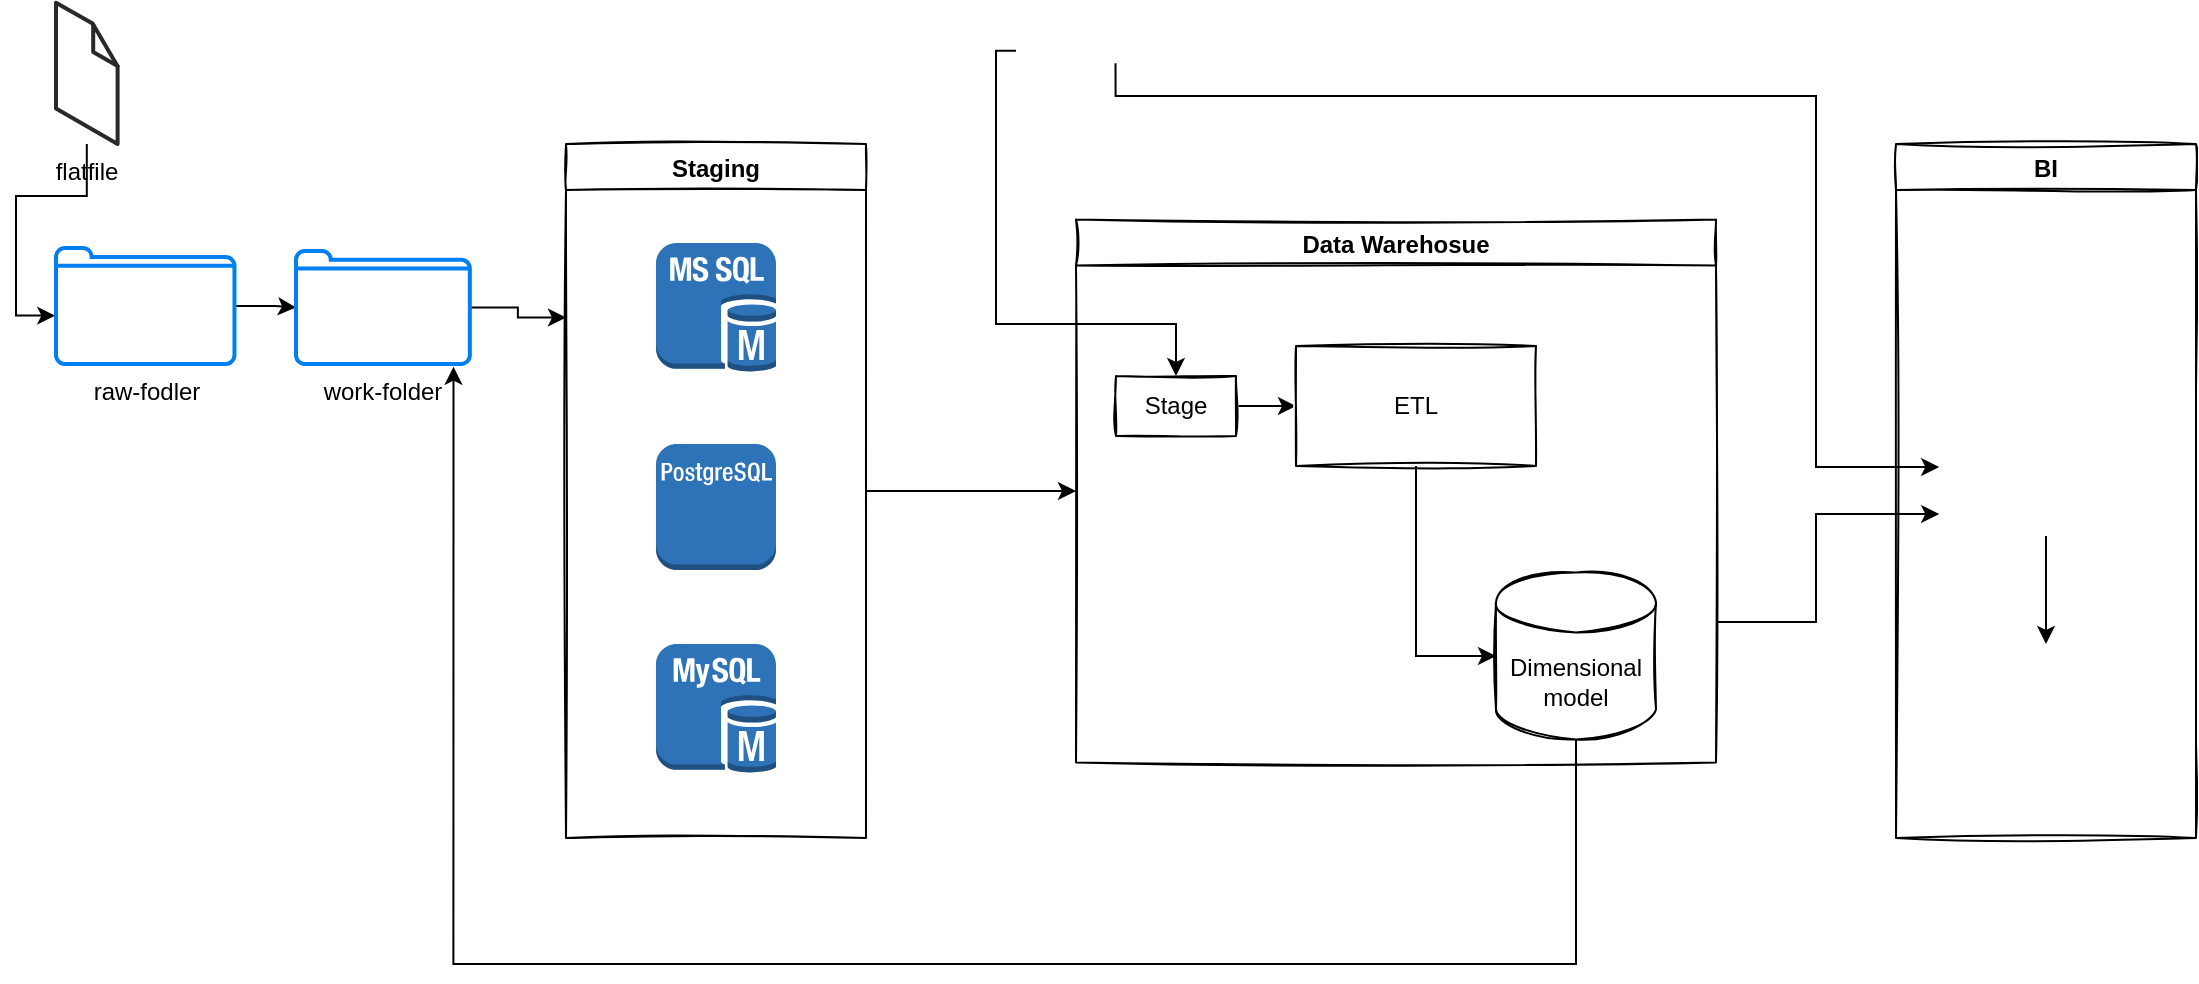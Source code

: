 <mxfile version="14.9.2" type="device" pages="2"><diagram id="dENaz6ImrjyekTZDpWiP" name="data-pipeline"><mxGraphModel dx="1221" dy="644" grid="1" gridSize="10" guides="1" tooltips="1" connect="1" arrows="1" fold="1" page="1" pageScale="1" pageWidth="850" pageHeight="1100" math="0" shadow="0"><root><mxCell id="0"/><mxCell id="1" parent="0"/><mxCell id="Mzzxjy7jzF-vHw1KmqbQ-26" style="edgeStyle=orthogonalEdgeStyle;rounded=0;orthogonalLoop=1;jettySize=auto;html=1;entryX=-0.004;entryY=0.583;entryDx=0;entryDy=0;entryPerimeter=0;" edge="1" parent="1" source="Mzzxjy7jzF-vHw1KmqbQ-1" target="Mzzxjy7jzF-vHw1KmqbQ-2"><mxGeometry relative="1" as="geometry"/></mxCell><mxCell id="Mzzxjy7jzF-vHw1KmqbQ-1" value="flatfile" style="verticalLabelPosition=bottom;html=1;verticalAlign=top;strokeWidth=1;align=center;outlineConnect=0;dashed=0;outlineConnect=0;shape=mxgraph.aws3d.file;aspect=fixed;strokeColor=#292929;" vertex="1" parent="1"><mxGeometry x="40" y="179.4" width="30.8" height="70.6" as="geometry"/></mxCell><mxCell id="Mzzxjy7jzF-vHw1KmqbQ-7" style="edgeStyle=orthogonalEdgeStyle;rounded=0;orthogonalLoop=1;jettySize=auto;html=1;" edge="1" parent="1" source="Mzzxjy7jzF-vHw1KmqbQ-2" target="Mzzxjy7jzF-vHw1KmqbQ-6"><mxGeometry relative="1" as="geometry"/></mxCell><mxCell id="Mzzxjy7jzF-vHw1KmqbQ-2" value="raw-fodler" style="html=1;verticalLabelPosition=bottom;align=center;labelBackgroundColor=#ffffff;verticalAlign=top;strokeWidth=2;strokeColor=#0080F0;shadow=0;dashed=0;shape=mxgraph.ios7.icons.folder;" vertex="1" parent="1"><mxGeometry x="40" y="302" width="89.23" height="58" as="geometry"/></mxCell><mxCell id="Mzzxjy7jzF-vHw1KmqbQ-3" value="" style="outlineConnect=0;dashed=0;verticalLabelPosition=bottom;verticalAlign=top;align=center;html=1;shape=mxgraph.aws3.ms_sql_instance;fillColor=#2E73B8;gradientColor=none;" vertex="1" parent="1"><mxGeometry x="340" y="299.5" width="60" height="64.5" as="geometry"/></mxCell><mxCell id="Mzzxjy7jzF-vHw1KmqbQ-4" value="" style="outlineConnect=0;dashed=0;verticalLabelPosition=bottom;verticalAlign=top;align=center;html=1;shape=mxgraph.aws3.postgre_sql_instance;fillColor=#2E73B8;gradientColor=none;" vertex="1" parent="1"><mxGeometry x="340" y="400" width="60" height="63" as="geometry"/></mxCell><mxCell id="Mzzxjy7jzF-vHw1KmqbQ-5" value="" style="outlineConnect=0;dashed=0;verticalLabelPosition=bottom;verticalAlign=top;align=center;html=1;shape=mxgraph.aws3.mysql_db_instance;fillColor=#2E73B8;gradientColor=none;" vertex="1" parent="1"><mxGeometry x="340" y="500" width="60" height="64.5" as="geometry"/></mxCell><mxCell id="Mzzxjy7jzF-vHw1KmqbQ-10" style="edgeStyle=orthogonalEdgeStyle;rounded=0;orthogonalLoop=1;jettySize=auto;html=1;entryX=0;entryY=0.25;entryDx=0;entryDy=0;" edge="1" parent="1" source="Mzzxjy7jzF-vHw1KmqbQ-6" target="Mzzxjy7jzF-vHw1KmqbQ-9"><mxGeometry relative="1" as="geometry"/></mxCell><mxCell id="Mzzxjy7jzF-vHw1KmqbQ-6" value="work-folder" style="html=1;verticalLabelPosition=bottom;align=center;labelBackgroundColor=#ffffff;verticalAlign=top;strokeWidth=2;strokeColor=#0080F0;shadow=0;dashed=0;shape=mxgraph.ios7.icons.folder;" vertex="1" parent="1"><mxGeometry x="160" y="303.5" width="86.92" height="56.5" as="geometry"/></mxCell><mxCell id="Mzzxjy7jzF-vHw1KmqbQ-13" style="edgeStyle=orthogonalEdgeStyle;rounded=0;orthogonalLoop=1;jettySize=auto;html=1;entryX=0;entryY=0.5;entryDx=0;entryDy=0;" edge="1" parent="1" source="Mzzxjy7jzF-vHw1KmqbQ-9" target="Mzzxjy7jzF-vHw1KmqbQ-11"><mxGeometry relative="1" as="geometry"/></mxCell><mxCell id="Mzzxjy7jzF-vHw1KmqbQ-9" value="Staging" style="swimlane;rounded=0;glass=0;sketch=1;" vertex="1" parent="1"><mxGeometry x="295" y="250" width="150" height="347" as="geometry"/></mxCell><mxCell id="Mzzxjy7jzF-vHw1KmqbQ-28" style="edgeStyle=orthogonalEdgeStyle;rounded=0;orthogonalLoop=1;jettySize=auto;html=1;entryX=0;entryY=0.75;entryDx=0;entryDy=0;" edge="1" parent="1" source="Mzzxjy7jzF-vHw1KmqbQ-11" target="Mzzxjy7jzF-vHw1KmqbQ-27"><mxGeometry relative="1" as="geometry"><Array as="points"><mxPoint x="920" y="489"/><mxPoint x="920" y="435"/><mxPoint x="982" y="435"/></Array></mxGeometry></mxCell><mxCell id="Mzzxjy7jzF-vHw1KmqbQ-11" value="Data Warehosue" style="swimlane;rounded=0;glass=0;sketch=1;" vertex="1" parent="1"><mxGeometry x="550" y="287.75" width="320" height="271.5" as="geometry"/></mxCell><mxCell id="Mzzxjy7jzF-vHw1KmqbQ-12" value="" style="shape=image;html=1;verticalAlign=top;verticalLabelPosition=bottom;labelBackgroundColor=#ffffff;imageAspect=0;aspect=fixed;image=https://cdn2.iconfinder.com/data/icons/free-color-outline-christmas/24/christmas-snow-snowflake-weather-winter-128.png;rounded=0;glass=0;sketch=1;" vertex="1" parent="Mzzxjy7jzF-vHw1KmqbQ-11"><mxGeometry x="270" y="30" width="40" height="40" as="geometry"/></mxCell><mxCell id="Mzzxjy7jzF-vHw1KmqbQ-20" style="edgeStyle=orthogonalEdgeStyle;rounded=0;orthogonalLoop=1;jettySize=auto;html=1;exitX=1;exitY=0.5;exitDx=0;exitDy=0;entryX=0;entryY=0.5;entryDx=0;entryDy=0;" edge="1" parent="Mzzxjy7jzF-vHw1KmqbQ-11" source="Mzzxjy7jzF-vHw1KmqbQ-16" target="Mzzxjy7jzF-vHw1KmqbQ-17"><mxGeometry relative="1" as="geometry"/></mxCell><mxCell id="Mzzxjy7jzF-vHw1KmqbQ-16" value="Stage" style="rounded=0;whiteSpace=wrap;html=1;glass=0;sketch=1;" vertex="1" parent="Mzzxjy7jzF-vHw1KmqbQ-11"><mxGeometry x="20" y="78.25" width="60" height="30" as="geometry"/></mxCell><mxCell id="Mzzxjy7jzF-vHw1KmqbQ-43" style="edgeStyle=orthogonalEdgeStyle;rounded=0;orthogonalLoop=1;jettySize=auto;html=1;entryX=0;entryY=0.5;entryDx=0;entryDy=0;entryPerimeter=0;" edge="1" parent="Mzzxjy7jzF-vHw1KmqbQ-11" source="Mzzxjy7jzF-vHw1KmqbQ-17" target="Mzzxjy7jzF-vHw1KmqbQ-42"><mxGeometry relative="1" as="geometry"/></mxCell><mxCell id="Mzzxjy7jzF-vHw1KmqbQ-17" value="ETL" style="rounded=0;whiteSpace=wrap;html=1;glass=0;sketch=1;" vertex="1" parent="Mzzxjy7jzF-vHw1KmqbQ-11"><mxGeometry x="110" y="63.25" width="120" height="60" as="geometry"/></mxCell><mxCell id="Mzzxjy7jzF-vHw1KmqbQ-42" value="Dimensional model" style="shape=cylinder3;whiteSpace=wrap;html=1;boundedLbl=1;backgroundOutline=1;size=15;rounded=0;glass=0;sketch=1;" vertex="1" parent="Mzzxjy7jzF-vHw1KmqbQ-11"><mxGeometry x="210" y="176.5" width="80" height="83.5" as="geometry"/></mxCell><mxCell id="Mzzxjy7jzF-vHw1KmqbQ-19" style="edgeStyle=orthogonalEdgeStyle;rounded=0;orthogonalLoop=1;jettySize=auto;html=1;entryX=0.5;entryY=0;entryDx=0;entryDy=0;" edge="1" parent="1" target="Mzzxjy7jzF-vHw1KmqbQ-16"><mxGeometry relative="1" as="geometry"><mxPoint x="520" y="203.412" as="sourcePoint"/><Array as="points"><mxPoint x="510" y="203"/><mxPoint x="510" y="340"/><mxPoint x="600" y="340"/></Array></mxGeometry></mxCell><mxCell id="Mzzxjy7jzF-vHw1KmqbQ-45" style="edgeStyle=orthogonalEdgeStyle;rounded=0;orthogonalLoop=1;jettySize=auto;html=1;entryX=0;entryY=0.25;entryDx=0;entryDy=0;exitX=0.995;exitY=0.63;exitDx=0;exitDy=0;exitPerimeter=0;" edge="1" parent="1" target="Mzzxjy7jzF-vHw1KmqbQ-27"><mxGeometry relative="1" as="geometry"><mxPoint x="569.75" y="209.64" as="sourcePoint"/><Array as="points"><mxPoint x="570" y="226"/><mxPoint x="920" y="226"/><mxPoint x="920" y="411"/></Array></mxGeometry></mxCell><mxCell id="Mzzxjy7jzF-vHw1KmqbQ-44" value="BI" style="swimlane;rounded=0;glass=0;sketch=1;" vertex="1" parent="1"><mxGeometry x="960" y="250" width="150" height="347" as="geometry"/></mxCell><mxCell id="Mzzxjy7jzF-vHw1KmqbQ-47" style="edgeStyle=orthogonalEdgeStyle;rounded=0;orthogonalLoop=1;jettySize=auto;html=1;entryX=0.5;entryY=0;entryDx=0;entryDy=0;" edge="1" parent="Mzzxjy7jzF-vHw1KmqbQ-44" source="Mzzxjy7jzF-vHw1KmqbQ-27" target="Mzzxjy7jzF-vHw1KmqbQ-46"><mxGeometry relative="1" as="geometry"/></mxCell><mxCell id="Mzzxjy7jzF-vHw1KmqbQ-27" value="" style="shape=image;verticalLabelPosition=bottom;labelBackgroundColor=#ffffff;verticalAlign=top;aspect=fixed;imageAspect=0;image=https://sereviso.com/wp-content/uploads/2018/06/power-bi-1.jpg;" vertex="1" parent="Mzzxjy7jzF-vHw1KmqbQ-44"><mxGeometry x="21.6" y="150" width="106.79" height="46" as="geometry"/></mxCell><mxCell id="Mzzxjy7jzF-vHw1KmqbQ-46" value="" style="shape=image;verticalLabelPosition=bottom;labelBackgroundColor=#ffffff;verticalAlign=top;aspect=fixed;imageAspect=0;image=https://images.squarespace-cdn.com/content/v1/5dabbab8b6c1842bf803ac3c/1603849332264-DI52L7YIL0VXX3YOS6BF/power_bi_service.png;" vertex="1" parent="Mzzxjy7jzF-vHw1KmqbQ-44"><mxGeometry x="24.31" y="250" width="101.38" height="59" as="geometry"/></mxCell><mxCell id="Mzzxjy7jzF-vHw1KmqbQ-48" style="edgeStyle=orthogonalEdgeStyle;rounded=0;orthogonalLoop=1;jettySize=auto;html=1;exitX=0.5;exitY=1;exitDx=0;exitDy=0;exitPerimeter=0;entryX=0.906;entryY=1.024;entryDx=0;entryDy=0;entryPerimeter=0;" edge="1" parent="1" source="Mzzxjy7jzF-vHw1KmqbQ-42" target="Mzzxjy7jzF-vHw1KmqbQ-6"><mxGeometry relative="1" as="geometry"><Array as="points"><mxPoint x="800" y="660"/><mxPoint x="239" y="660"/></Array></mxGeometry></mxCell></root></mxGraphModel></diagram><diagram id="1Oy2b3UEj91rFwWN2j8O" name="data-state"><mxGraphModel dx="1038" dy="579" grid="1" gridSize="10" guides="1" tooltips="1" connect="1" arrows="1" fold="1" page="1" pageScale="1" pageWidth="850" pageHeight="1100" math="0" shadow="0"><root><mxCell id="JjxYdN48UUtYLLZxswHN-0"/><mxCell id="JjxYdN48UUtYLLZxswHN-1" parent="JjxYdN48UUtYLLZxswHN-0"/><mxCell id="MCWnTl7VxA7wRKekG7yr-2" value="working-folder" style="html=1;verticalLabelPosition=bottom;align=center;labelBackgroundColor=#ffffff;verticalAlign=top;strokeWidth=2;strokeColor=#0080F0;shadow=0;dashed=0;shape=mxgraph.ios7.icons.folder;" vertex="1" parent="JjxYdN48UUtYLLZxswHN-1"><mxGeometry x="170" y="280" width="30" height="19.5" as="geometry"/></mxCell><mxCell id="MCWnTl7VxA7wRKekG7yr-3" value="" style="outlineConnect=0;dashed=0;verticalLabelPosition=bottom;verticalAlign=top;align=center;html=1;shape=mxgraph.aws3.ms_sql_instance;fillColor=#2E73B8;gradientColor=none;" vertex="1" parent="JjxYdN48UUtYLLZxswHN-1"><mxGeometry x="270" y="320" width="60" height="64.5" as="geometry"/></mxCell><mxCell id="MCWnTl7VxA7wRKekG7yr-4" value="" style="outlineConnect=0;dashed=0;verticalLabelPosition=bottom;verticalAlign=top;align=center;html=1;shape=mxgraph.aws3.postgre_sql_instance;fillColor=#2E73B8;gradientColor=none;" vertex="1" parent="JjxYdN48UUtYLLZxswHN-1"><mxGeometry x="270" y="430" width="60" height="63" as="geometry"/></mxCell><mxCell id="MCWnTl7VxA7wRKekG7yr-5" value="" style="outlineConnect=0;dashed=0;verticalLabelPosition=bottom;verticalAlign=top;align=center;html=1;shape=mxgraph.aws3.mysql_db_instance;fillColor=#2E73B8;gradientColor=none;" vertex="1" parent="JjxYdN48UUtYLLZxswHN-1"><mxGeometry x="270" y="520" width="60" height="64.5" as="geometry"/></mxCell><mxCell id="MCWnTl7VxA7wRKekG7yr-6" value="collect" style="swimlane;rounded=0;glass=0;sketch=1;" vertex="1" parent="JjxYdN48UUtYLLZxswHN-1"><mxGeometry x="50" y="240" width="200" height="440" as="geometry"/></mxCell><mxCell id="MCWnTl7VxA7wRKekG7yr-7" value="process" style="swimlane;rounded=0;glass=0;sketch=1;" vertex="1" parent="JjxYdN48UUtYLLZxswHN-1"><mxGeometry x="270" y="240" width="200" height="440" as="geometry"/></mxCell><mxCell id="MCWnTl7VxA7wRKekG7yr-8" value="store" style="swimlane;rounded=0;glass=0;sketch=1;" vertex="1" parent="JjxYdN48UUtYLLZxswHN-1"><mxGeometry x="510" y="240" width="200" height="440" as="geometry"/></mxCell><mxCell id="MCWnTl7VxA7wRKekG7yr-9" value="serve" style="swimlane;rounded=0;glass=0;sketch=1;" vertex="1" parent="JjxYdN48UUtYLLZxswHN-1"><mxGeometry x="730" y="241.5" width="200" height="440" as="geometry"/></mxCell><mxCell id="MCWnTl7VxA7wRKekG7yr-10" value="" style="outlineConnect=0;dashed=0;verticalLabelPosition=bottom;verticalAlign=top;align=center;html=1;shape=mxgraph.aws3.ms_sql_instance;fillColor=#2E73B8;gradientColor=none;" vertex="1" parent="JjxYdN48UUtYLLZxswHN-1"><mxGeometry x="270" y="320" width="60" height="64.5" as="geometry"/></mxCell></root></mxGraphModel></diagram></mxfile>